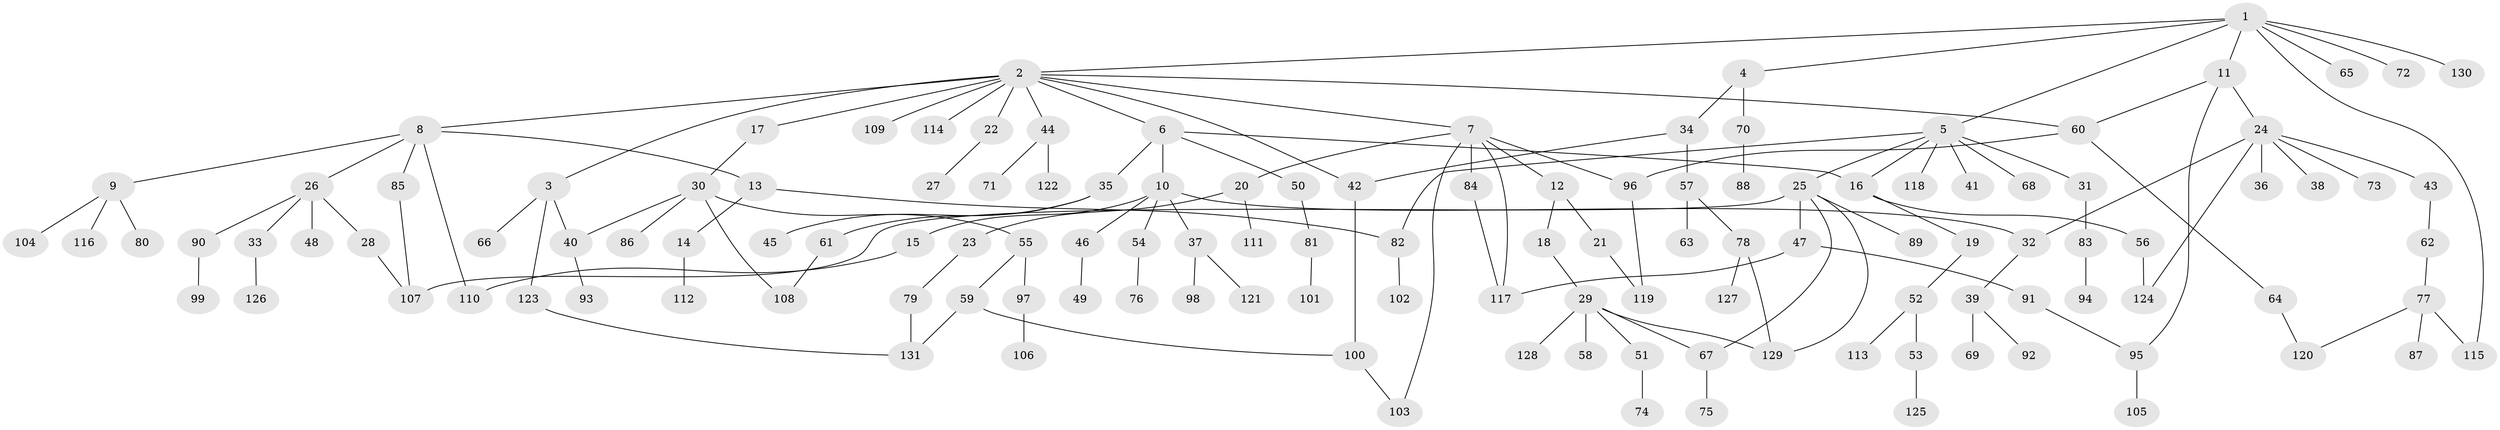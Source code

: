 // coarse degree distribution, {9: 0.010869565217391304, 13: 0.010869565217391304, 5: 0.06521739130434782, 7: 0.05434782608695652, 8: 0.010869565217391304, 6: 0.010869565217391304, 3: 0.14130434782608695, 2: 0.21739130434782608, 1: 0.45652173913043476, 4: 0.021739130434782608}
// Generated by graph-tools (version 1.1) at 2025/41/03/06/25 10:41:26]
// undirected, 131 vertices, 155 edges
graph export_dot {
graph [start="1"]
  node [color=gray90,style=filled];
  1;
  2;
  3;
  4;
  5;
  6;
  7;
  8;
  9;
  10;
  11;
  12;
  13;
  14;
  15;
  16;
  17;
  18;
  19;
  20;
  21;
  22;
  23;
  24;
  25;
  26;
  27;
  28;
  29;
  30;
  31;
  32;
  33;
  34;
  35;
  36;
  37;
  38;
  39;
  40;
  41;
  42;
  43;
  44;
  45;
  46;
  47;
  48;
  49;
  50;
  51;
  52;
  53;
  54;
  55;
  56;
  57;
  58;
  59;
  60;
  61;
  62;
  63;
  64;
  65;
  66;
  67;
  68;
  69;
  70;
  71;
  72;
  73;
  74;
  75;
  76;
  77;
  78;
  79;
  80;
  81;
  82;
  83;
  84;
  85;
  86;
  87;
  88;
  89;
  90;
  91;
  92;
  93;
  94;
  95;
  96;
  97;
  98;
  99;
  100;
  101;
  102;
  103;
  104;
  105;
  106;
  107;
  108;
  109;
  110;
  111;
  112;
  113;
  114;
  115;
  116;
  117;
  118;
  119;
  120;
  121;
  122;
  123;
  124;
  125;
  126;
  127;
  128;
  129;
  130;
  131;
  1 -- 2;
  1 -- 4;
  1 -- 5;
  1 -- 11;
  1 -- 65;
  1 -- 72;
  1 -- 130;
  1 -- 115;
  2 -- 3;
  2 -- 6;
  2 -- 7;
  2 -- 8;
  2 -- 17;
  2 -- 22;
  2 -- 42;
  2 -- 44;
  2 -- 60;
  2 -- 109;
  2 -- 114;
  3 -- 66;
  3 -- 123;
  3 -- 40;
  4 -- 34;
  4 -- 70;
  5 -- 16;
  5 -- 25;
  5 -- 31;
  5 -- 41;
  5 -- 68;
  5 -- 118;
  5 -- 82;
  6 -- 10;
  6 -- 35;
  6 -- 50;
  6 -- 16;
  7 -- 12;
  7 -- 20;
  7 -- 84;
  7 -- 103;
  7 -- 96;
  7 -- 117;
  8 -- 9;
  8 -- 13;
  8 -- 26;
  8 -- 85;
  8 -- 110;
  9 -- 80;
  9 -- 104;
  9 -- 116;
  10 -- 15;
  10 -- 32;
  10 -- 37;
  10 -- 46;
  10 -- 54;
  11 -- 24;
  11 -- 95;
  11 -- 60;
  12 -- 18;
  12 -- 21;
  13 -- 14;
  13 -- 82;
  14 -- 112;
  15 -- 110;
  16 -- 19;
  16 -- 56;
  17 -- 30;
  18 -- 29;
  19 -- 52;
  20 -- 23;
  20 -- 111;
  21 -- 119;
  22 -- 27;
  23 -- 79;
  24 -- 36;
  24 -- 38;
  24 -- 43;
  24 -- 73;
  24 -- 124;
  24 -- 32;
  25 -- 47;
  25 -- 89;
  25 -- 107;
  25 -- 129;
  25 -- 67;
  26 -- 28;
  26 -- 33;
  26 -- 48;
  26 -- 90;
  28 -- 107;
  29 -- 51;
  29 -- 58;
  29 -- 67;
  29 -- 128;
  29 -- 129;
  30 -- 40;
  30 -- 55;
  30 -- 86;
  30 -- 108;
  31 -- 83;
  32 -- 39;
  33 -- 126;
  34 -- 57;
  34 -- 42;
  35 -- 45;
  35 -- 61;
  37 -- 98;
  37 -- 121;
  39 -- 69;
  39 -- 92;
  40 -- 93;
  42 -- 100;
  43 -- 62;
  44 -- 71;
  44 -- 122;
  46 -- 49;
  47 -- 91;
  47 -- 117;
  50 -- 81;
  51 -- 74;
  52 -- 53;
  52 -- 113;
  53 -- 125;
  54 -- 76;
  55 -- 59;
  55 -- 97;
  56 -- 124;
  57 -- 63;
  57 -- 78;
  59 -- 100;
  59 -- 131;
  60 -- 64;
  60 -- 96;
  61 -- 108;
  62 -- 77;
  64 -- 120;
  67 -- 75;
  70 -- 88;
  77 -- 87;
  77 -- 115;
  77 -- 120;
  78 -- 127;
  78 -- 129;
  79 -- 131;
  81 -- 101;
  82 -- 102;
  83 -- 94;
  84 -- 117;
  85 -- 107;
  90 -- 99;
  91 -- 95;
  95 -- 105;
  96 -- 119;
  97 -- 106;
  100 -- 103;
  123 -- 131;
}
